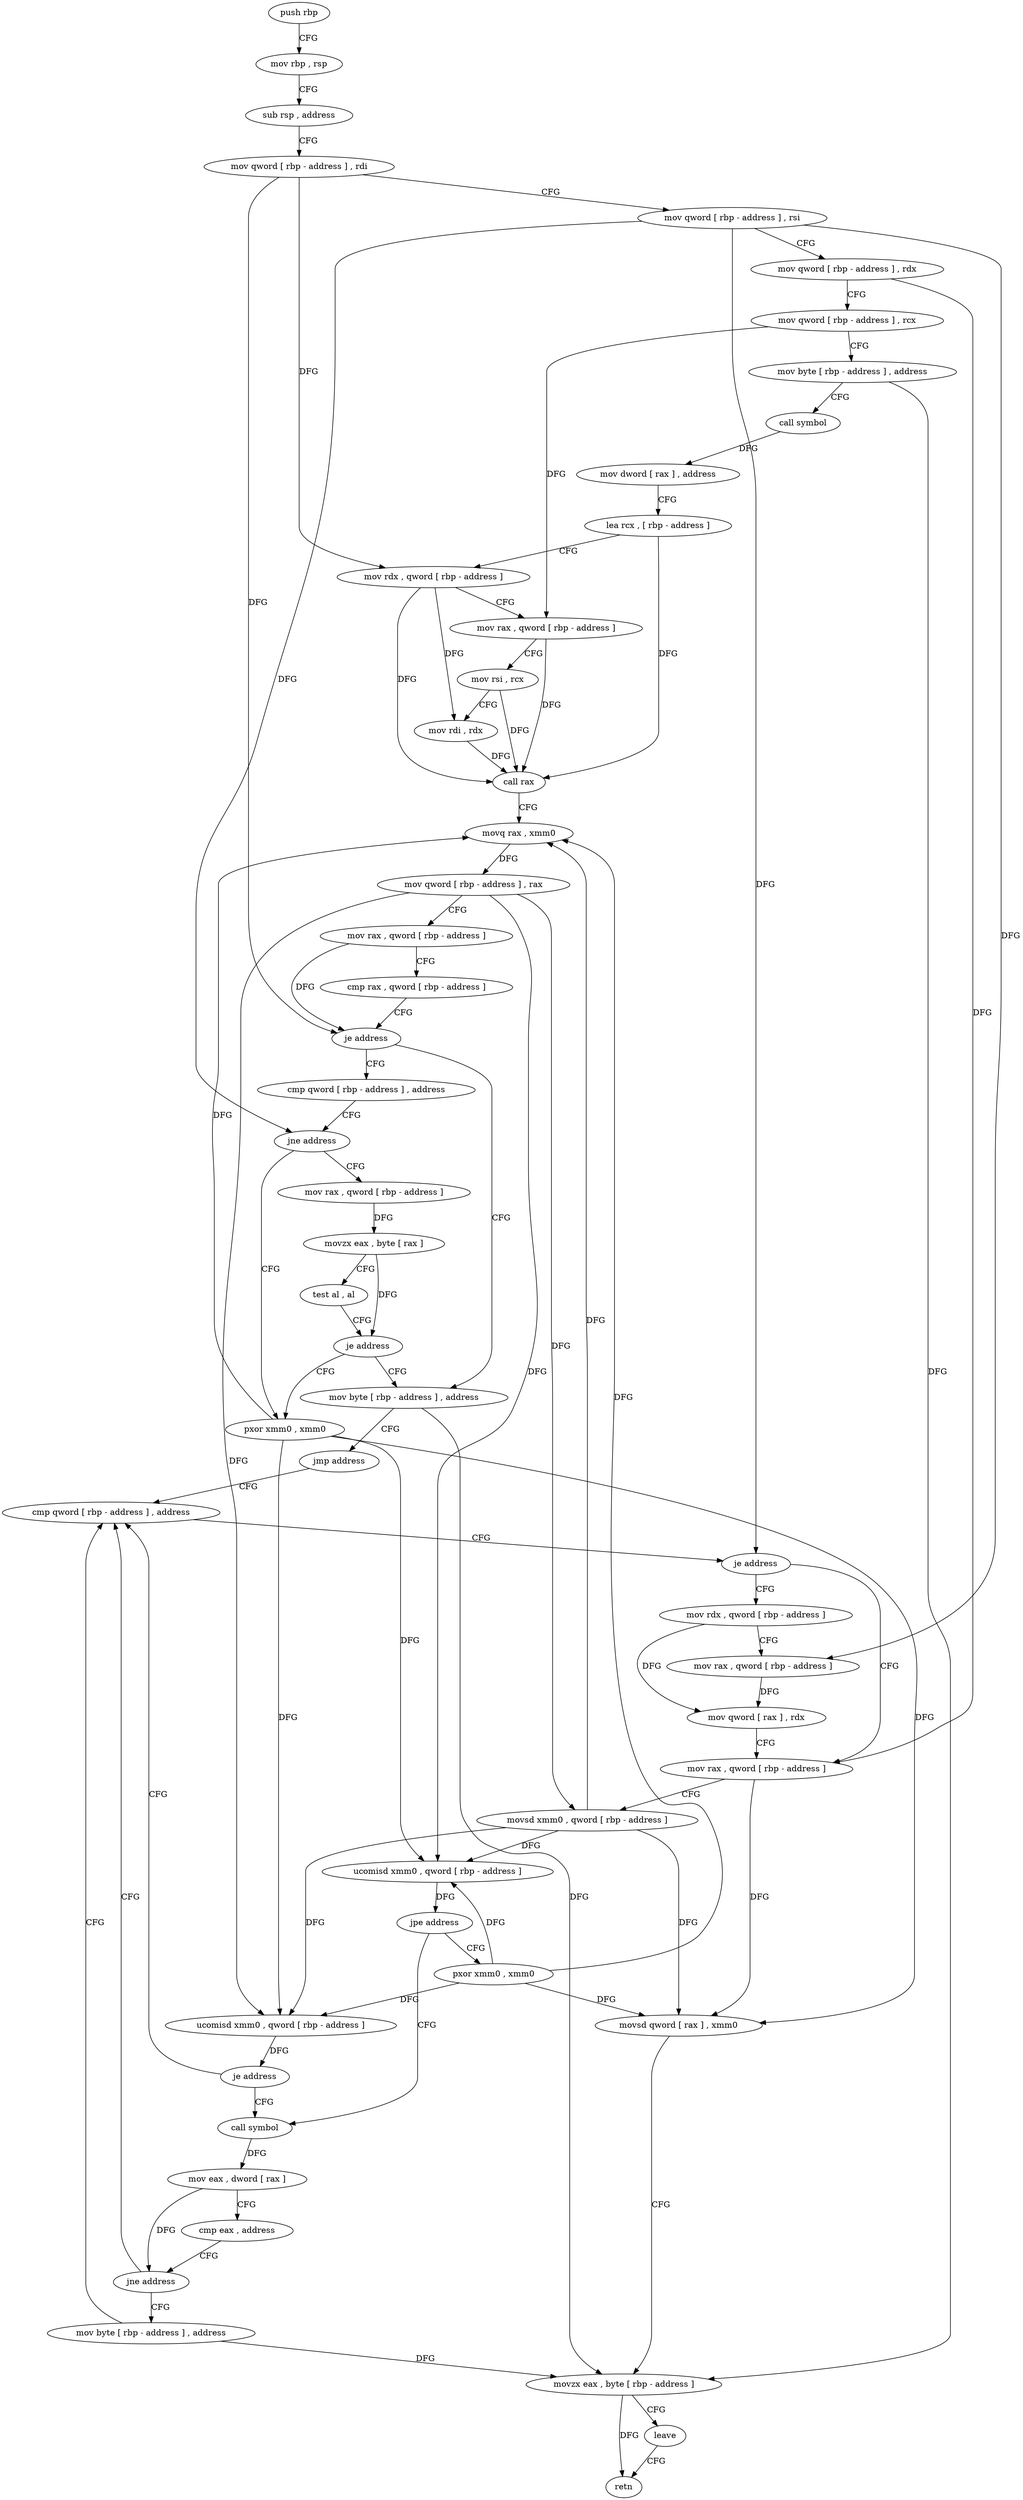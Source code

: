 digraph "func" {
"4463759" [label = "push rbp" ]
"4463760" [label = "mov rbp , rsp" ]
"4463763" [label = "sub rsp , address" ]
"4463767" [label = "mov qword [ rbp - address ] , rdi" ]
"4463771" [label = "mov qword [ rbp - address ] , rsi" ]
"4463775" [label = "mov qword [ rbp - address ] , rdx" ]
"4463779" [label = "mov qword [ rbp - address ] , rcx" ]
"4463783" [label = "mov byte [ rbp - address ] , address" ]
"4463787" [label = "call symbol" ]
"4463792" [label = "mov dword [ rax ] , address" ]
"4463798" [label = "lea rcx , [ rbp - address ]" ]
"4463802" [label = "mov rdx , qword [ rbp - address ]" ]
"4463806" [label = "mov rax , qword [ rbp - address ]" ]
"4463810" [label = "mov rsi , rcx" ]
"4463813" [label = "mov rdi , rdx" ]
"4463816" [label = "call rax" ]
"4463818" [label = "movq rax , xmm0" ]
"4463823" [label = "mov qword [ rbp - address ] , rax" ]
"4463827" [label = "mov rax , qword [ rbp - address ]" ]
"4463831" [label = "cmp rax , qword [ rbp - address ]" ]
"4463835" [label = "je address" ]
"4463855" [label = "mov byte [ rbp - address ] , address" ]
"4463837" [label = "cmp qword [ rbp - address ] , address" ]
"4463859" [label = "jmp address" ]
"4463899" [label = "cmp qword [ rbp - address ] , address" ]
"4463842" [label = "jne address" ]
"4463861" [label = "pxor xmm0 , xmm0" ]
"4463844" [label = "mov rax , qword [ rbp - address ]" ]
"4463904" [label = "je address" ]
"4463917" [label = "mov rax , qword [ rbp - address ]" ]
"4463906" [label = "mov rdx , qword [ rbp - address ]" ]
"4463865" [label = "ucomisd xmm0 , qword [ rbp - address ]" ]
"4463870" [label = "jpe address" ]
"4463883" [label = "call symbol" ]
"4463872" [label = "pxor xmm0 , xmm0" ]
"4463848" [label = "movzx eax , byte [ rax ]" ]
"4463851" [label = "test al , al" ]
"4463853" [label = "je address" ]
"4463921" [label = "movsd xmm0 , qword [ rbp - address ]" ]
"4463926" [label = "movsd qword [ rax ] , xmm0" ]
"4463930" [label = "movzx eax , byte [ rbp - address ]" ]
"4463934" [label = "leave" ]
"4463935" [label = "retn" ]
"4463910" [label = "mov rax , qword [ rbp - address ]" ]
"4463914" [label = "mov qword [ rax ] , rdx" ]
"4463888" [label = "mov eax , dword [ rax ]" ]
"4463890" [label = "cmp eax , address" ]
"4463893" [label = "jne address" ]
"4463895" [label = "mov byte [ rbp - address ] , address" ]
"4463876" [label = "ucomisd xmm0 , qword [ rbp - address ]" ]
"4463881" [label = "je address" ]
"4463759" -> "4463760" [ label = "CFG" ]
"4463760" -> "4463763" [ label = "CFG" ]
"4463763" -> "4463767" [ label = "CFG" ]
"4463767" -> "4463771" [ label = "CFG" ]
"4463767" -> "4463802" [ label = "DFG" ]
"4463767" -> "4463835" [ label = "DFG" ]
"4463771" -> "4463775" [ label = "CFG" ]
"4463771" -> "4463842" [ label = "DFG" ]
"4463771" -> "4463904" [ label = "DFG" ]
"4463771" -> "4463910" [ label = "DFG" ]
"4463775" -> "4463779" [ label = "CFG" ]
"4463775" -> "4463917" [ label = "DFG" ]
"4463779" -> "4463783" [ label = "CFG" ]
"4463779" -> "4463806" [ label = "DFG" ]
"4463783" -> "4463787" [ label = "CFG" ]
"4463783" -> "4463930" [ label = "DFG" ]
"4463787" -> "4463792" [ label = "DFG" ]
"4463792" -> "4463798" [ label = "CFG" ]
"4463798" -> "4463802" [ label = "CFG" ]
"4463798" -> "4463816" [ label = "DFG" ]
"4463802" -> "4463806" [ label = "CFG" ]
"4463802" -> "4463813" [ label = "DFG" ]
"4463802" -> "4463816" [ label = "DFG" ]
"4463806" -> "4463810" [ label = "CFG" ]
"4463806" -> "4463816" [ label = "DFG" ]
"4463810" -> "4463813" [ label = "CFG" ]
"4463810" -> "4463816" [ label = "DFG" ]
"4463813" -> "4463816" [ label = "DFG" ]
"4463816" -> "4463818" [ label = "CFG" ]
"4463818" -> "4463823" [ label = "DFG" ]
"4463823" -> "4463827" [ label = "CFG" ]
"4463823" -> "4463865" [ label = "DFG" ]
"4463823" -> "4463921" [ label = "DFG" ]
"4463823" -> "4463876" [ label = "DFG" ]
"4463827" -> "4463831" [ label = "CFG" ]
"4463827" -> "4463835" [ label = "DFG" ]
"4463831" -> "4463835" [ label = "CFG" ]
"4463835" -> "4463855" [ label = "CFG" ]
"4463835" -> "4463837" [ label = "CFG" ]
"4463855" -> "4463859" [ label = "CFG" ]
"4463855" -> "4463930" [ label = "DFG" ]
"4463837" -> "4463842" [ label = "CFG" ]
"4463859" -> "4463899" [ label = "CFG" ]
"4463899" -> "4463904" [ label = "CFG" ]
"4463842" -> "4463861" [ label = "CFG" ]
"4463842" -> "4463844" [ label = "CFG" ]
"4463861" -> "4463865" [ label = "DFG" ]
"4463861" -> "4463818" [ label = "DFG" ]
"4463861" -> "4463926" [ label = "DFG" ]
"4463861" -> "4463876" [ label = "DFG" ]
"4463844" -> "4463848" [ label = "DFG" ]
"4463904" -> "4463917" [ label = "CFG" ]
"4463904" -> "4463906" [ label = "CFG" ]
"4463917" -> "4463921" [ label = "CFG" ]
"4463917" -> "4463926" [ label = "DFG" ]
"4463906" -> "4463910" [ label = "CFG" ]
"4463906" -> "4463914" [ label = "DFG" ]
"4463865" -> "4463870" [ label = "DFG" ]
"4463870" -> "4463883" [ label = "CFG" ]
"4463870" -> "4463872" [ label = "CFG" ]
"4463883" -> "4463888" [ label = "DFG" ]
"4463872" -> "4463876" [ label = "DFG" ]
"4463872" -> "4463818" [ label = "DFG" ]
"4463872" -> "4463926" [ label = "DFG" ]
"4463872" -> "4463865" [ label = "DFG" ]
"4463848" -> "4463851" [ label = "CFG" ]
"4463848" -> "4463853" [ label = "DFG" ]
"4463851" -> "4463853" [ label = "CFG" ]
"4463853" -> "4463861" [ label = "CFG" ]
"4463853" -> "4463855" [ label = "CFG" ]
"4463921" -> "4463926" [ label = "DFG" ]
"4463921" -> "4463818" [ label = "DFG" ]
"4463921" -> "4463865" [ label = "DFG" ]
"4463921" -> "4463876" [ label = "DFG" ]
"4463926" -> "4463930" [ label = "CFG" ]
"4463930" -> "4463934" [ label = "CFG" ]
"4463930" -> "4463935" [ label = "DFG" ]
"4463934" -> "4463935" [ label = "CFG" ]
"4463910" -> "4463914" [ label = "DFG" ]
"4463914" -> "4463917" [ label = "CFG" ]
"4463888" -> "4463890" [ label = "CFG" ]
"4463888" -> "4463893" [ label = "DFG" ]
"4463890" -> "4463893" [ label = "CFG" ]
"4463893" -> "4463899" [ label = "CFG" ]
"4463893" -> "4463895" [ label = "CFG" ]
"4463895" -> "4463899" [ label = "CFG" ]
"4463895" -> "4463930" [ label = "DFG" ]
"4463876" -> "4463881" [ label = "DFG" ]
"4463881" -> "4463899" [ label = "CFG" ]
"4463881" -> "4463883" [ label = "CFG" ]
}
